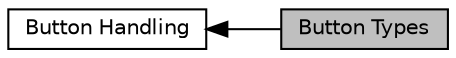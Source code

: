 digraph "Button Types"
{
  edge [fontname="Helvetica",fontsize="10",labelfontname="Helvetica",labelfontsize="10"];
  node [fontname="Helvetica",fontsize="10",shape=record];
  rankdir=LR;
  Node0 [label="Button Types",height=0.2,width=0.4,color="black", fillcolor="grey75", style="filled", fontcolor="black"];
  Node1 [label="Button Handling",height=0.2,width=0.4,color="black", fillcolor="white", style="filled",URL="$group___s_d___button.html",tooltip="Handles button press debouncing and event callback execution. "];
  Node1->Node0 [shape=plaintext, dir="back", style="solid"];
}
